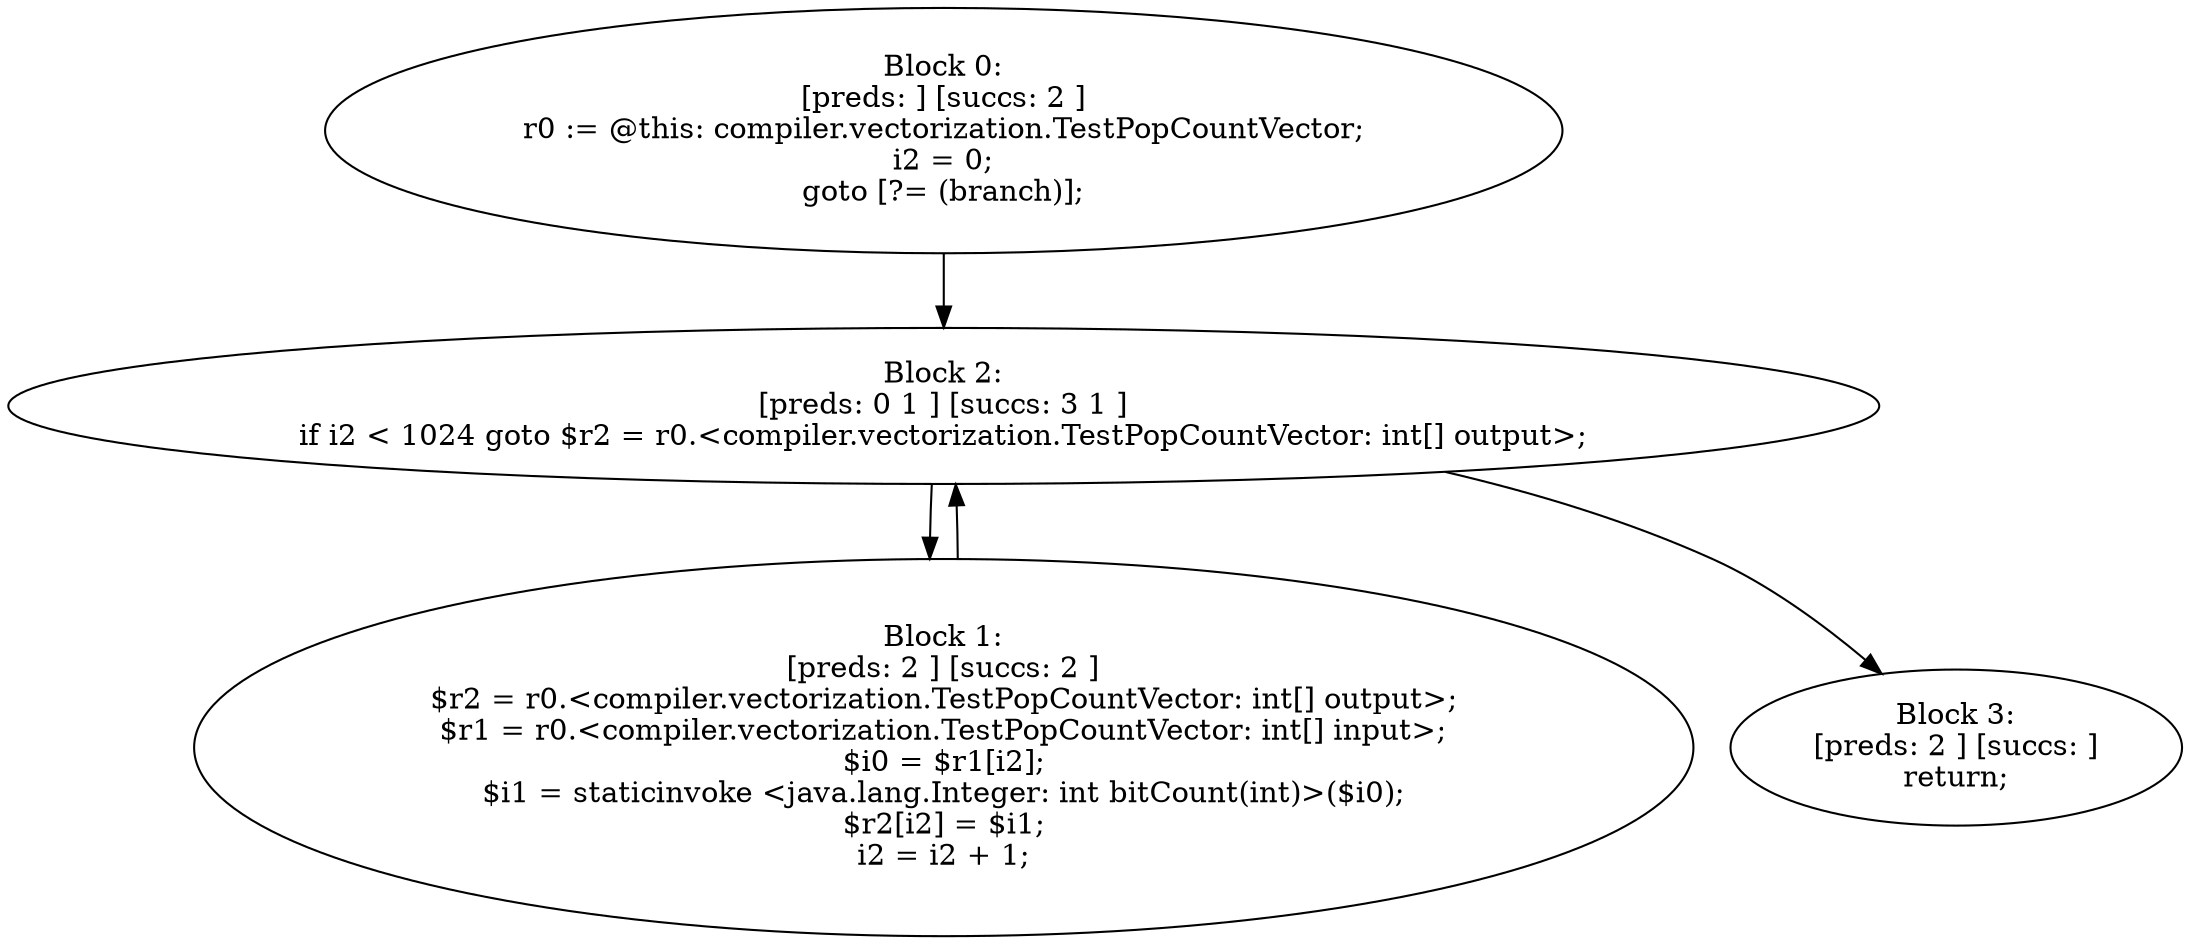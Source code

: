 digraph "unitGraph" {
    "Block 0:
[preds: ] [succs: 2 ]
r0 := @this: compiler.vectorization.TestPopCountVector;
i2 = 0;
goto [?= (branch)];
"
    "Block 1:
[preds: 2 ] [succs: 2 ]
$r2 = r0.<compiler.vectorization.TestPopCountVector: int[] output>;
$r1 = r0.<compiler.vectorization.TestPopCountVector: int[] input>;
$i0 = $r1[i2];
$i1 = staticinvoke <java.lang.Integer: int bitCount(int)>($i0);
$r2[i2] = $i1;
i2 = i2 + 1;
"
    "Block 2:
[preds: 0 1 ] [succs: 3 1 ]
if i2 < 1024 goto $r2 = r0.<compiler.vectorization.TestPopCountVector: int[] output>;
"
    "Block 3:
[preds: 2 ] [succs: ]
return;
"
    "Block 0:
[preds: ] [succs: 2 ]
r0 := @this: compiler.vectorization.TestPopCountVector;
i2 = 0;
goto [?= (branch)];
"->"Block 2:
[preds: 0 1 ] [succs: 3 1 ]
if i2 < 1024 goto $r2 = r0.<compiler.vectorization.TestPopCountVector: int[] output>;
";
    "Block 1:
[preds: 2 ] [succs: 2 ]
$r2 = r0.<compiler.vectorization.TestPopCountVector: int[] output>;
$r1 = r0.<compiler.vectorization.TestPopCountVector: int[] input>;
$i0 = $r1[i2];
$i1 = staticinvoke <java.lang.Integer: int bitCount(int)>($i0);
$r2[i2] = $i1;
i2 = i2 + 1;
"->"Block 2:
[preds: 0 1 ] [succs: 3 1 ]
if i2 < 1024 goto $r2 = r0.<compiler.vectorization.TestPopCountVector: int[] output>;
";
    "Block 2:
[preds: 0 1 ] [succs: 3 1 ]
if i2 < 1024 goto $r2 = r0.<compiler.vectorization.TestPopCountVector: int[] output>;
"->"Block 3:
[preds: 2 ] [succs: ]
return;
";
    "Block 2:
[preds: 0 1 ] [succs: 3 1 ]
if i2 < 1024 goto $r2 = r0.<compiler.vectorization.TestPopCountVector: int[] output>;
"->"Block 1:
[preds: 2 ] [succs: 2 ]
$r2 = r0.<compiler.vectorization.TestPopCountVector: int[] output>;
$r1 = r0.<compiler.vectorization.TestPopCountVector: int[] input>;
$i0 = $r1[i2];
$i1 = staticinvoke <java.lang.Integer: int bitCount(int)>($i0);
$r2[i2] = $i1;
i2 = i2 + 1;
";
}
